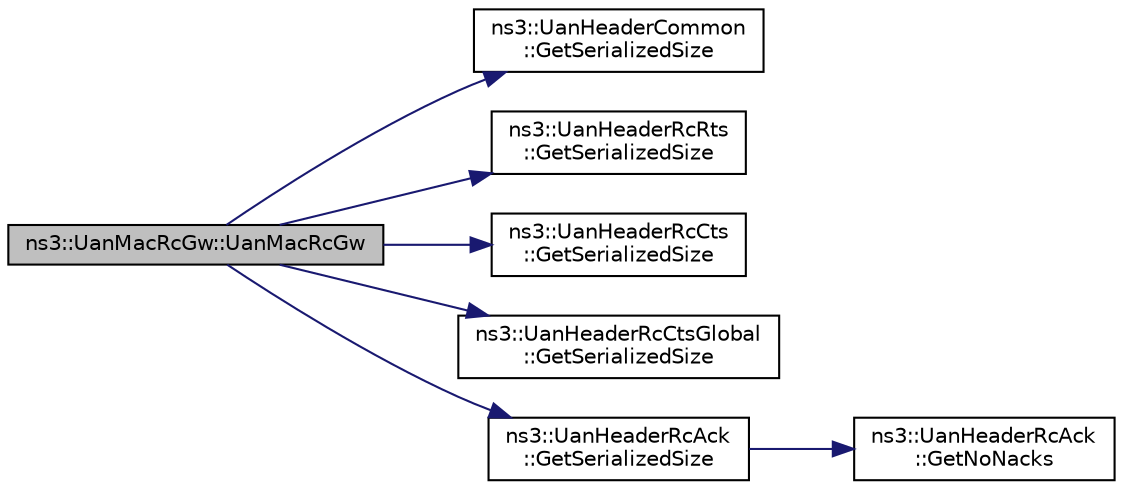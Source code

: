 digraph "ns3::UanMacRcGw::UanMacRcGw"
{
  edge [fontname="Helvetica",fontsize="10",labelfontname="Helvetica",labelfontsize="10"];
  node [fontname="Helvetica",fontsize="10",shape=record];
  rankdir="LR";
  Node1 [label="ns3::UanMacRcGw::UanMacRcGw",height=0.2,width=0.4,color="black", fillcolor="grey75", style="filled", fontcolor="black"];
  Node1 -> Node2 [color="midnightblue",fontsize="10",style="solid"];
  Node2 [label="ns3::UanHeaderCommon\l::GetSerializedSize",height=0.2,width=0.4,color="black", fillcolor="white", style="filled",URL="$db/d24/classns3_1_1UanHeaderCommon.html#afb5ab80bb39e33b3736d64165e19abf8"];
  Node1 -> Node3 [color="midnightblue",fontsize="10",style="solid"];
  Node3 [label="ns3::UanHeaderRcRts\l::GetSerializedSize",height=0.2,width=0.4,color="black", fillcolor="white", style="filled",URL="$df/d59/classns3_1_1UanHeaderRcRts.html#a7a26e0a8c69bd4d6330309c54b1d7db6"];
  Node1 -> Node4 [color="midnightblue",fontsize="10",style="solid"];
  Node4 [label="ns3::UanHeaderRcCts\l::GetSerializedSize",height=0.2,width=0.4,color="black", fillcolor="white", style="filled",URL="$dc/da8/classns3_1_1UanHeaderRcCts.html#ac95e8ccbcfdf49baca91322121218995"];
  Node1 -> Node5 [color="midnightblue",fontsize="10",style="solid"];
  Node5 [label="ns3::UanHeaderRcCtsGlobal\l::GetSerializedSize",height=0.2,width=0.4,color="black", fillcolor="white", style="filled",URL="$d1/d65/classns3_1_1UanHeaderRcCtsGlobal.html#a4468077e03aaadaae3feac853c87e42c"];
  Node1 -> Node6 [color="midnightblue",fontsize="10",style="solid"];
  Node6 [label="ns3::UanHeaderRcAck\l::GetSerializedSize",height=0.2,width=0.4,color="black", fillcolor="white", style="filled",URL="$d7/d4d/classns3_1_1UanHeaderRcAck.html#a2e1af0b2b606683b348238a37f087a09"];
  Node6 -> Node7 [color="midnightblue",fontsize="10",style="solid"];
  Node7 [label="ns3::UanHeaderRcAck\l::GetNoNacks",height=0.2,width=0.4,color="black", fillcolor="white", style="filled",URL="$d7/d4d/classns3_1_1UanHeaderRcAck.html#a3f0a2e88e1d78259e5fb4859efcb32ba"];
}

